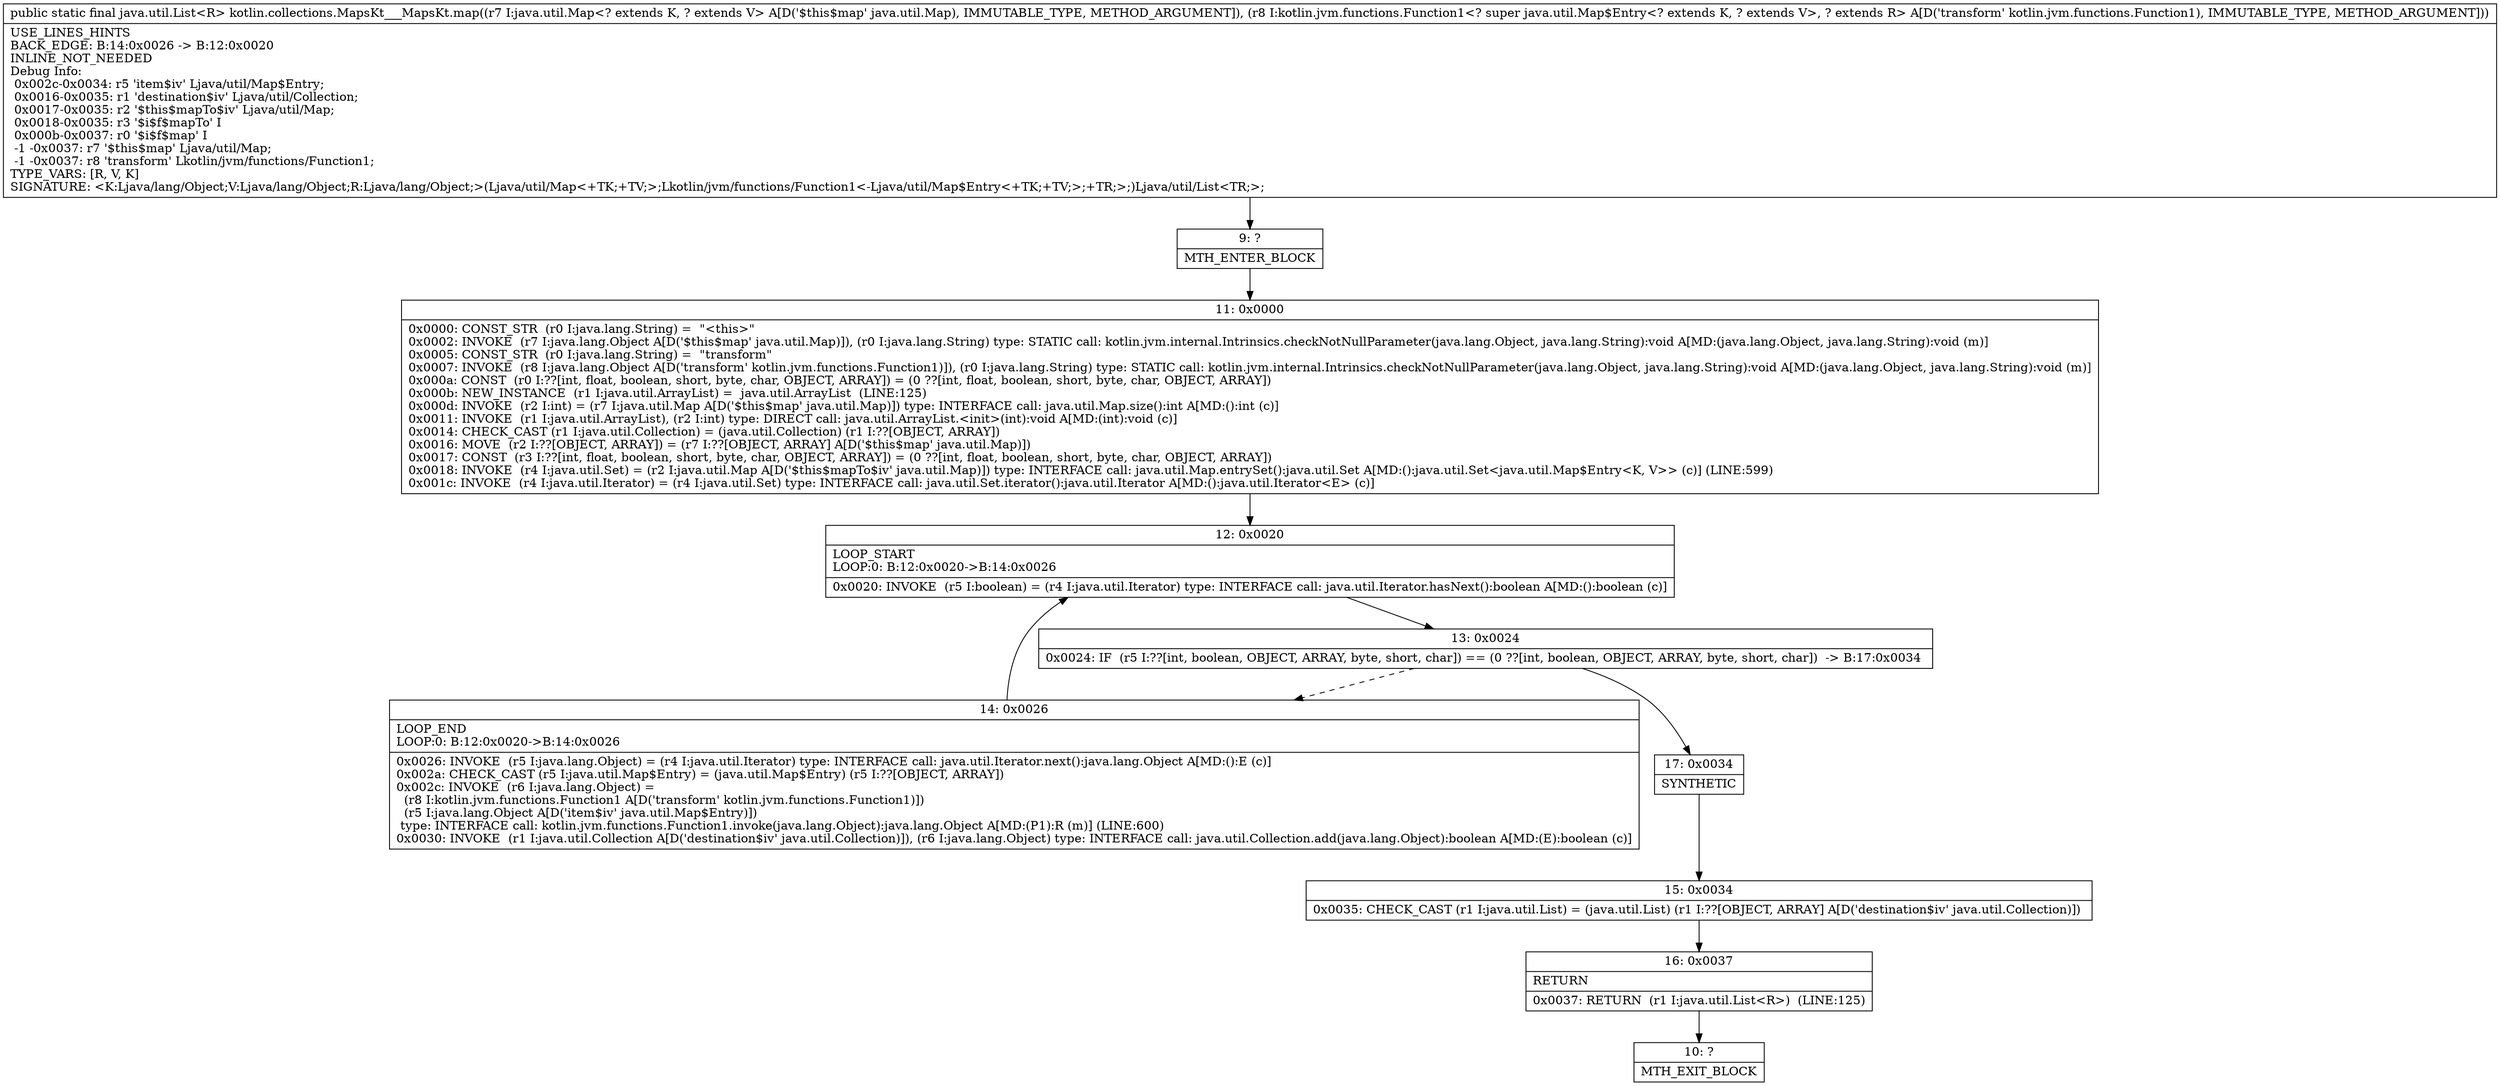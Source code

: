 digraph "CFG forkotlin.collections.MapsKt___MapsKt.map(Ljava\/util\/Map;Lkotlin\/jvm\/functions\/Function1;)Ljava\/util\/List;" {
Node_9 [shape=record,label="{9\:\ ?|MTH_ENTER_BLOCK\l}"];
Node_11 [shape=record,label="{11\:\ 0x0000|0x0000: CONST_STR  (r0 I:java.lang.String) =  \"\<this\>\" \l0x0002: INVOKE  (r7 I:java.lang.Object A[D('$this$map' java.util.Map)]), (r0 I:java.lang.String) type: STATIC call: kotlin.jvm.internal.Intrinsics.checkNotNullParameter(java.lang.Object, java.lang.String):void A[MD:(java.lang.Object, java.lang.String):void (m)]\l0x0005: CONST_STR  (r0 I:java.lang.String) =  \"transform\" \l0x0007: INVOKE  (r8 I:java.lang.Object A[D('transform' kotlin.jvm.functions.Function1)]), (r0 I:java.lang.String) type: STATIC call: kotlin.jvm.internal.Intrinsics.checkNotNullParameter(java.lang.Object, java.lang.String):void A[MD:(java.lang.Object, java.lang.String):void (m)]\l0x000a: CONST  (r0 I:??[int, float, boolean, short, byte, char, OBJECT, ARRAY]) = (0 ??[int, float, boolean, short, byte, char, OBJECT, ARRAY]) \l0x000b: NEW_INSTANCE  (r1 I:java.util.ArrayList) =  java.util.ArrayList  (LINE:125)\l0x000d: INVOKE  (r2 I:int) = (r7 I:java.util.Map A[D('$this$map' java.util.Map)]) type: INTERFACE call: java.util.Map.size():int A[MD:():int (c)]\l0x0011: INVOKE  (r1 I:java.util.ArrayList), (r2 I:int) type: DIRECT call: java.util.ArrayList.\<init\>(int):void A[MD:(int):void (c)]\l0x0014: CHECK_CAST (r1 I:java.util.Collection) = (java.util.Collection) (r1 I:??[OBJECT, ARRAY]) \l0x0016: MOVE  (r2 I:??[OBJECT, ARRAY]) = (r7 I:??[OBJECT, ARRAY] A[D('$this$map' java.util.Map)]) \l0x0017: CONST  (r3 I:??[int, float, boolean, short, byte, char, OBJECT, ARRAY]) = (0 ??[int, float, boolean, short, byte, char, OBJECT, ARRAY]) \l0x0018: INVOKE  (r4 I:java.util.Set) = (r2 I:java.util.Map A[D('$this$mapTo$iv' java.util.Map)]) type: INTERFACE call: java.util.Map.entrySet():java.util.Set A[MD:():java.util.Set\<java.util.Map$Entry\<K, V\>\> (c)] (LINE:599)\l0x001c: INVOKE  (r4 I:java.util.Iterator) = (r4 I:java.util.Set) type: INTERFACE call: java.util.Set.iterator():java.util.Iterator A[MD:():java.util.Iterator\<E\> (c)]\l}"];
Node_12 [shape=record,label="{12\:\ 0x0020|LOOP_START\lLOOP:0: B:12:0x0020\-\>B:14:0x0026\l|0x0020: INVOKE  (r5 I:boolean) = (r4 I:java.util.Iterator) type: INTERFACE call: java.util.Iterator.hasNext():boolean A[MD:():boolean (c)]\l}"];
Node_13 [shape=record,label="{13\:\ 0x0024|0x0024: IF  (r5 I:??[int, boolean, OBJECT, ARRAY, byte, short, char]) == (0 ??[int, boolean, OBJECT, ARRAY, byte, short, char])  \-\> B:17:0x0034 \l}"];
Node_14 [shape=record,label="{14\:\ 0x0026|LOOP_END\lLOOP:0: B:12:0x0020\-\>B:14:0x0026\l|0x0026: INVOKE  (r5 I:java.lang.Object) = (r4 I:java.util.Iterator) type: INTERFACE call: java.util.Iterator.next():java.lang.Object A[MD:():E (c)]\l0x002a: CHECK_CAST (r5 I:java.util.Map$Entry) = (java.util.Map$Entry) (r5 I:??[OBJECT, ARRAY]) \l0x002c: INVOKE  (r6 I:java.lang.Object) = \l  (r8 I:kotlin.jvm.functions.Function1 A[D('transform' kotlin.jvm.functions.Function1)])\l  (r5 I:java.lang.Object A[D('item$iv' java.util.Map$Entry)])\l type: INTERFACE call: kotlin.jvm.functions.Function1.invoke(java.lang.Object):java.lang.Object A[MD:(P1):R (m)] (LINE:600)\l0x0030: INVOKE  (r1 I:java.util.Collection A[D('destination$iv' java.util.Collection)]), (r6 I:java.lang.Object) type: INTERFACE call: java.util.Collection.add(java.lang.Object):boolean A[MD:(E):boolean (c)]\l}"];
Node_17 [shape=record,label="{17\:\ 0x0034|SYNTHETIC\l}"];
Node_15 [shape=record,label="{15\:\ 0x0034|0x0035: CHECK_CAST (r1 I:java.util.List) = (java.util.List) (r1 I:??[OBJECT, ARRAY] A[D('destination$iv' java.util.Collection)]) \l}"];
Node_16 [shape=record,label="{16\:\ 0x0037|RETURN\l|0x0037: RETURN  (r1 I:java.util.List\<R\>)  (LINE:125)\l}"];
Node_10 [shape=record,label="{10\:\ ?|MTH_EXIT_BLOCK\l}"];
MethodNode[shape=record,label="{public static final java.util.List\<R\> kotlin.collections.MapsKt___MapsKt.map((r7 I:java.util.Map\<? extends K, ? extends V\> A[D('$this$map' java.util.Map), IMMUTABLE_TYPE, METHOD_ARGUMENT]), (r8 I:kotlin.jvm.functions.Function1\<? super java.util.Map$Entry\<? extends K, ? extends V\>, ? extends R\> A[D('transform' kotlin.jvm.functions.Function1), IMMUTABLE_TYPE, METHOD_ARGUMENT]))  | USE_LINES_HINTS\lBACK_EDGE: B:14:0x0026 \-\> B:12:0x0020\lINLINE_NOT_NEEDED\lDebug Info:\l  0x002c\-0x0034: r5 'item$iv' Ljava\/util\/Map$Entry;\l  0x0016\-0x0035: r1 'destination$iv' Ljava\/util\/Collection;\l  0x0017\-0x0035: r2 '$this$mapTo$iv' Ljava\/util\/Map;\l  0x0018\-0x0035: r3 '$i$f$mapTo' I\l  0x000b\-0x0037: r0 '$i$f$map' I\l  \-1 \-0x0037: r7 '$this$map' Ljava\/util\/Map;\l  \-1 \-0x0037: r8 'transform' Lkotlin\/jvm\/functions\/Function1;\lTYPE_VARS: [R, V, K]\lSIGNATURE: \<K:Ljava\/lang\/Object;V:Ljava\/lang\/Object;R:Ljava\/lang\/Object;\>(Ljava\/util\/Map\<+TK;+TV;\>;Lkotlin\/jvm\/functions\/Function1\<\-Ljava\/util\/Map$Entry\<+TK;+TV;\>;+TR;\>;)Ljava\/util\/List\<TR;\>;\l}"];
MethodNode -> Node_9;Node_9 -> Node_11;
Node_11 -> Node_12;
Node_12 -> Node_13;
Node_13 -> Node_14[style=dashed];
Node_13 -> Node_17;
Node_14 -> Node_12;
Node_17 -> Node_15;
Node_15 -> Node_16;
Node_16 -> Node_10;
}


